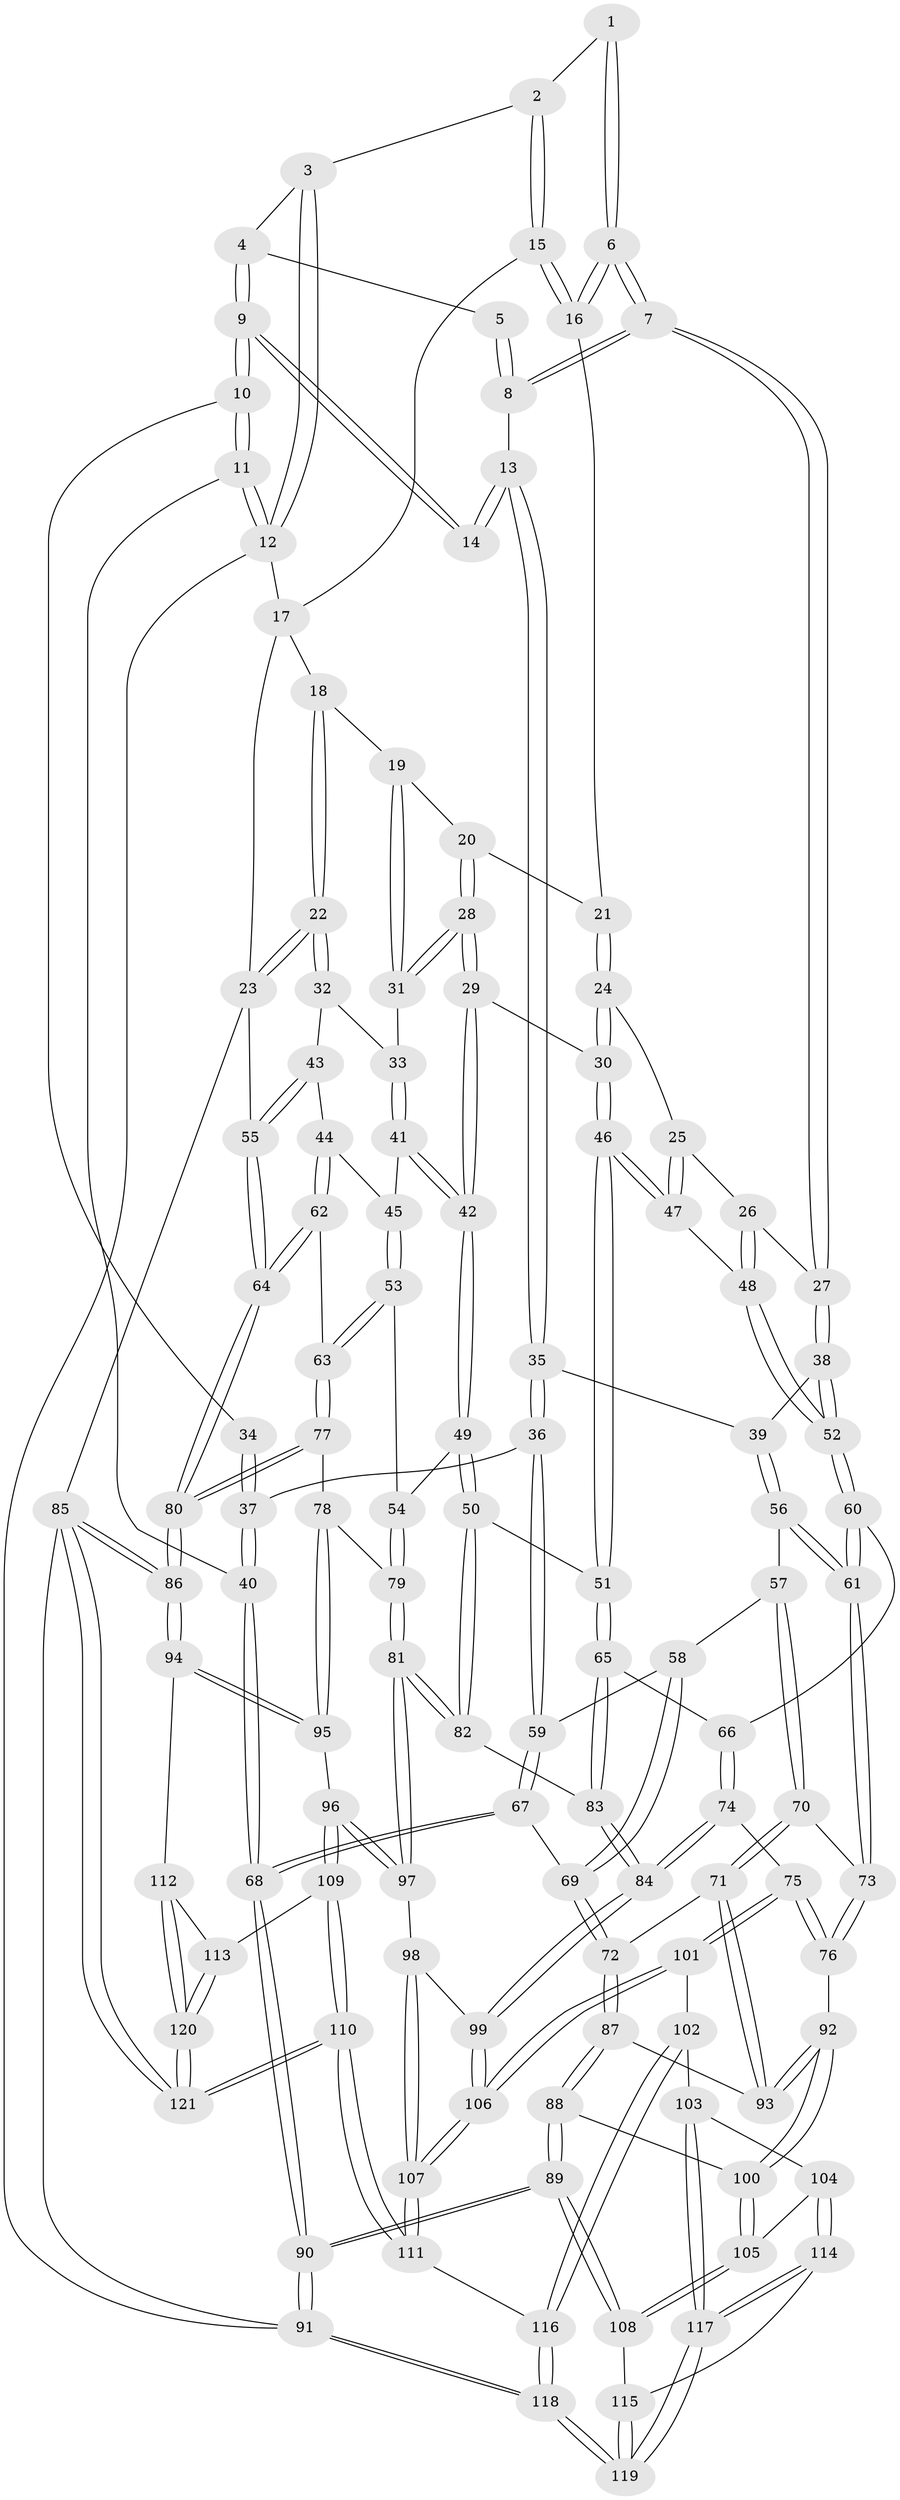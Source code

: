 // coarse degree distribution, {3: 0.2459016393442623, 4: 0.7049180327868853, 5: 0.01639344262295082, 6: 0.03278688524590164}
// Generated by graph-tools (version 1.1) at 2025/48/03/06/25 01:48:58]
// undirected, 121 vertices, 299 edges
graph export_dot {
graph [start="1"]
  node [color=gray90,style=filled];
  1 [pos="+0.15582494026310423+0.05487043632015729"];
  2 [pos="+0.37600882663159996+0"];
  3 [pos="+0.015101432925694451+0"];
  4 [pos="+0.09411329063136556+0.058553457317181444"];
  5 [pos="+0.14240862019559003+0.06437498306285337"];
  6 [pos="+0.27456286279082426+0.1747429567173165"];
  7 [pos="+0.2663821679970746+0.18838896323163068"];
  8 [pos="+0.20329979138095447+0.19638305884559487"];
  9 [pos="+0.06944537468647866+0.11252550353682639"];
  10 [pos="+0+0.12142229872980584"];
  11 [pos="+0+0.10286257497656562"];
  12 [pos="+0+0"];
  13 [pos="+0.16387113452411417+0.20827365201218143"];
  14 [pos="+0.15394208580539648+0.20242625526157604"];
  15 [pos="+0.41745224398855457+0"];
  16 [pos="+0.403811507165157+0"];
  17 [pos="+0.7118734853657266+0"];
  18 [pos="+0.7742538477002576+0"];
  19 [pos="+0.7366094981985029+0.14431663614031626"];
  20 [pos="+0.5441973199976182+0.13970299158754448"];
  21 [pos="+0.4344892532627107+0.03172389186562749"];
  22 [pos="+1+0.23158096737324974"];
  23 [pos="+1+0.25858983332785157"];
  24 [pos="+0.4780705125081737+0.27627514841623174"];
  25 [pos="+0.3843461283477979+0.2862765415848267"];
  26 [pos="+0.35891199058014495+0.28686457270677"];
  27 [pos="+0.31212934036924744+0.2831647899262018"];
  28 [pos="+0.5977225807963896+0.2644659429465773"];
  29 [pos="+0.5865581194386903+0.27759330749161754"];
  30 [pos="+0.4852759021575953+0.2811594555650297"];
  31 [pos="+0.7333092958642273+0.20596333121465712"];
  32 [pos="+0.8156368268146409+0.25671607405488717"];
  33 [pos="+0.7520400175694106+0.23031826469991662"];
  34 [pos="+0.05602527020101876+0.20572574276836894"];
  35 [pos="+0.10462437383871143+0.3164925105234785"];
  36 [pos="+0+0.3590933016834974"];
  37 [pos="+0+0.35080283711918275"];
  38 [pos="+0.2979172177102195+0.35286571873587425"];
  39 [pos="+0.19453829685903762+0.3969262592565965"];
  40 [pos="+0+0.3315585840592317"];
  41 [pos="+0.7351014026438528+0.34010218177540835"];
  42 [pos="+0.6091310042791851+0.3839044164669039"];
  43 [pos="+0.8502873273894132+0.3777611968395875"];
  44 [pos="+0.8161403338595982+0.4177569120387658"];
  45 [pos="+0.7490358819211246+0.37642306191674385"];
  46 [pos="+0.4674372863675714+0.4151057494916878"];
  47 [pos="+0.45536917012015377+0.41569412222572666"];
  48 [pos="+0.4475289138789671+0.4166841334053379"];
  49 [pos="+0.5962683776577309+0.4603047300828555"];
  50 [pos="+0.5579857378285842+0.47946236088666877"];
  51 [pos="+0.5530312886476068+0.479621027400548"];
  52 [pos="+0.348906088054303+0.44104187658405103"];
  53 [pos="+0.6824695937660494+0.4520540902462117"];
  54 [pos="+0.6164520963570995+0.4665170607601584"];
  55 [pos="+1+0.34988805612364415"];
  56 [pos="+0.17690716987331268+0.4709476063378422"];
  57 [pos="+0.1712944493589658+0.4749788264583193"];
  58 [pos="+0.11018438852106267+0.4812839845799872"];
  59 [pos="+0.08076213169514936+0.4776073423096736"];
  60 [pos="+0.34080542981128015+0.47349269808318606"];
  61 [pos="+0.30041779867855894+0.5212054211593565"];
  62 [pos="+0.8171833550204903+0.4383825352103076"];
  63 [pos="+0.8039619794364898+0.4938535704647087"];
  64 [pos="+1+0.4719228313127775"];
  65 [pos="+0.48887386399335186+0.5394835096017458"];
  66 [pos="+0.4148051454323777+0.5267743597285947"];
  67 [pos="+0.037428794159196664+0.5476536347390479"];
  68 [pos="+0+0.7442438834037024"];
  69 [pos="+0.12299996196219085+0.5932360325234521"];
  70 [pos="+0.1754709974849827+0.5961109594893567"];
  71 [pos="+0.17432193658369155+0.5975029532819628"];
  72 [pos="+0.1396208062498209+0.6111907102115713"];
  73 [pos="+0.2975567784693489+0.5701339934763215"];
  74 [pos="+0.35764022124656625+0.6612762421980865"];
  75 [pos="+0.3458999913927876+0.6618619065834126"];
  76 [pos="+0.34142008524032275+0.6598334686663312"];
  77 [pos="+0.8199654134506872+0.5590043848168551"];
  78 [pos="+0.7881853780635917+0.5749050906576906"];
  79 [pos="+0.7219007842475074+0.5938232356010461"];
  80 [pos="+1+0.6813056844101528"];
  81 [pos="+0.6582224440279997+0.6822224151311957"];
  82 [pos="+0.5963507847938021+0.6294707823964474"];
  83 [pos="+0.45682603363454466+0.6545247447670057"];
  84 [pos="+0.44311509807290334+0.6711575150059625"];
  85 [pos="+1+1"];
  86 [pos="+1+0.6982298152074164"];
  87 [pos="+0.10465776090068117+0.6689743361382487"];
  88 [pos="+0.06348432580152744+0.7097533363129359"];
  89 [pos="+0+0.7721284770160676"];
  90 [pos="+0+0.7595262359378843"];
  91 [pos="+0+1"];
  92 [pos="+0.24738138222211511+0.7005156607700241"];
  93 [pos="+0.2346004375314001+0.6898771002552407"];
  94 [pos="+0.8911639274911887+0.7966536774777659"];
  95 [pos="+0.7807492151653321+0.7641379445592682"];
  96 [pos="+0.6737920539314045+0.753634187458477"];
  97 [pos="+0.6602188456555216+0.7387771388686537"];
  98 [pos="+0.5526739585607937+0.760344255771943"];
  99 [pos="+0.47225019517104994+0.7222967200061934"];
  100 [pos="+0.20823014371631243+0.7728331131606987"];
  101 [pos="+0.3389521070338414+0.8370675912926868"];
  102 [pos="+0.26885467776877836+0.8513629409541608"];
  103 [pos="+0.24260404882486383+0.848329268401661"];
  104 [pos="+0.21918825802641365+0.8205300540740239"];
  105 [pos="+0.21906863144470104+0.8202646362461524"];
  106 [pos="+0.4025237599024566+0.8651837578812397"];
  107 [pos="+0.48709546214355237+0.9845582080506047"];
  108 [pos="+0+0.8052109886513462"];
  109 [pos="+0.6510941197529309+0.9930383652398297"];
  110 [pos="+0.5651679699588811+1"];
  111 [pos="+0.5522139396678217+1"];
  112 [pos="+0.8874859589990448+0.803187300638307"];
  113 [pos="+0.8140351904912217+0.8759537212827906"];
  114 [pos="+0.06787595536442567+0.8890269521125006"];
  115 [pos="+0+0.8184529364615962"];
  116 [pos="+0.38346223307896254+1"];
  117 [pos="+0.16913846256174203+0.9860298852924071"];
  118 [pos="+0.21018062626965947+1"];
  119 [pos="+0.19415931508271644+1"];
  120 [pos="+0.857668148804828+1"];
  121 [pos="+0.8499890386439645+1"];
  1 -- 2;
  1 -- 6;
  1 -- 6;
  2 -- 3;
  2 -- 15;
  2 -- 15;
  3 -- 4;
  3 -- 12;
  3 -- 12;
  4 -- 5;
  4 -- 9;
  4 -- 9;
  5 -- 8;
  5 -- 8;
  6 -- 7;
  6 -- 7;
  6 -- 16;
  6 -- 16;
  7 -- 8;
  7 -- 8;
  7 -- 27;
  7 -- 27;
  8 -- 13;
  9 -- 10;
  9 -- 10;
  9 -- 14;
  9 -- 14;
  10 -- 11;
  10 -- 11;
  10 -- 34;
  11 -- 12;
  11 -- 12;
  11 -- 40;
  12 -- 17;
  12 -- 91;
  13 -- 14;
  13 -- 14;
  13 -- 35;
  13 -- 35;
  15 -- 16;
  15 -- 16;
  15 -- 17;
  16 -- 21;
  17 -- 18;
  17 -- 23;
  18 -- 19;
  18 -- 22;
  18 -- 22;
  19 -- 20;
  19 -- 31;
  19 -- 31;
  20 -- 21;
  20 -- 28;
  20 -- 28;
  21 -- 24;
  21 -- 24;
  22 -- 23;
  22 -- 23;
  22 -- 32;
  22 -- 32;
  23 -- 55;
  23 -- 85;
  24 -- 25;
  24 -- 30;
  24 -- 30;
  25 -- 26;
  25 -- 47;
  25 -- 47;
  26 -- 27;
  26 -- 48;
  26 -- 48;
  27 -- 38;
  27 -- 38;
  28 -- 29;
  28 -- 29;
  28 -- 31;
  28 -- 31;
  29 -- 30;
  29 -- 42;
  29 -- 42;
  30 -- 46;
  30 -- 46;
  31 -- 33;
  32 -- 33;
  32 -- 43;
  33 -- 41;
  33 -- 41;
  34 -- 37;
  34 -- 37;
  35 -- 36;
  35 -- 36;
  35 -- 39;
  36 -- 37;
  36 -- 59;
  36 -- 59;
  37 -- 40;
  37 -- 40;
  38 -- 39;
  38 -- 52;
  38 -- 52;
  39 -- 56;
  39 -- 56;
  40 -- 68;
  40 -- 68;
  41 -- 42;
  41 -- 42;
  41 -- 45;
  42 -- 49;
  42 -- 49;
  43 -- 44;
  43 -- 55;
  43 -- 55;
  44 -- 45;
  44 -- 62;
  44 -- 62;
  45 -- 53;
  45 -- 53;
  46 -- 47;
  46 -- 47;
  46 -- 51;
  46 -- 51;
  47 -- 48;
  48 -- 52;
  48 -- 52;
  49 -- 50;
  49 -- 50;
  49 -- 54;
  50 -- 51;
  50 -- 82;
  50 -- 82;
  51 -- 65;
  51 -- 65;
  52 -- 60;
  52 -- 60;
  53 -- 54;
  53 -- 63;
  53 -- 63;
  54 -- 79;
  54 -- 79;
  55 -- 64;
  55 -- 64;
  56 -- 57;
  56 -- 61;
  56 -- 61;
  57 -- 58;
  57 -- 70;
  57 -- 70;
  58 -- 59;
  58 -- 69;
  58 -- 69;
  59 -- 67;
  59 -- 67;
  60 -- 61;
  60 -- 61;
  60 -- 66;
  61 -- 73;
  61 -- 73;
  62 -- 63;
  62 -- 64;
  62 -- 64;
  63 -- 77;
  63 -- 77;
  64 -- 80;
  64 -- 80;
  65 -- 66;
  65 -- 83;
  65 -- 83;
  66 -- 74;
  66 -- 74;
  67 -- 68;
  67 -- 68;
  67 -- 69;
  68 -- 90;
  68 -- 90;
  69 -- 72;
  69 -- 72;
  70 -- 71;
  70 -- 71;
  70 -- 73;
  71 -- 72;
  71 -- 93;
  71 -- 93;
  72 -- 87;
  72 -- 87;
  73 -- 76;
  73 -- 76;
  74 -- 75;
  74 -- 84;
  74 -- 84;
  75 -- 76;
  75 -- 76;
  75 -- 101;
  75 -- 101;
  76 -- 92;
  77 -- 78;
  77 -- 80;
  77 -- 80;
  78 -- 79;
  78 -- 95;
  78 -- 95;
  79 -- 81;
  79 -- 81;
  80 -- 86;
  80 -- 86;
  81 -- 82;
  81 -- 82;
  81 -- 97;
  81 -- 97;
  82 -- 83;
  83 -- 84;
  83 -- 84;
  84 -- 99;
  84 -- 99;
  85 -- 86;
  85 -- 86;
  85 -- 121;
  85 -- 121;
  85 -- 91;
  86 -- 94;
  86 -- 94;
  87 -- 88;
  87 -- 88;
  87 -- 93;
  88 -- 89;
  88 -- 89;
  88 -- 100;
  89 -- 90;
  89 -- 90;
  89 -- 108;
  89 -- 108;
  90 -- 91;
  90 -- 91;
  91 -- 118;
  91 -- 118;
  92 -- 93;
  92 -- 93;
  92 -- 100;
  92 -- 100;
  94 -- 95;
  94 -- 95;
  94 -- 112;
  95 -- 96;
  96 -- 97;
  96 -- 97;
  96 -- 109;
  96 -- 109;
  97 -- 98;
  98 -- 99;
  98 -- 107;
  98 -- 107;
  99 -- 106;
  99 -- 106;
  100 -- 105;
  100 -- 105;
  101 -- 102;
  101 -- 106;
  101 -- 106;
  102 -- 103;
  102 -- 116;
  102 -- 116;
  103 -- 104;
  103 -- 117;
  103 -- 117;
  104 -- 105;
  104 -- 114;
  104 -- 114;
  105 -- 108;
  105 -- 108;
  106 -- 107;
  106 -- 107;
  107 -- 111;
  107 -- 111;
  108 -- 115;
  109 -- 110;
  109 -- 110;
  109 -- 113;
  110 -- 111;
  110 -- 111;
  110 -- 121;
  110 -- 121;
  111 -- 116;
  112 -- 113;
  112 -- 120;
  112 -- 120;
  113 -- 120;
  113 -- 120;
  114 -- 115;
  114 -- 117;
  114 -- 117;
  115 -- 119;
  115 -- 119;
  116 -- 118;
  116 -- 118;
  117 -- 119;
  117 -- 119;
  118 -- 119;
  118 -- 119;
  120 -- 121;
  120 -- 121;
}
